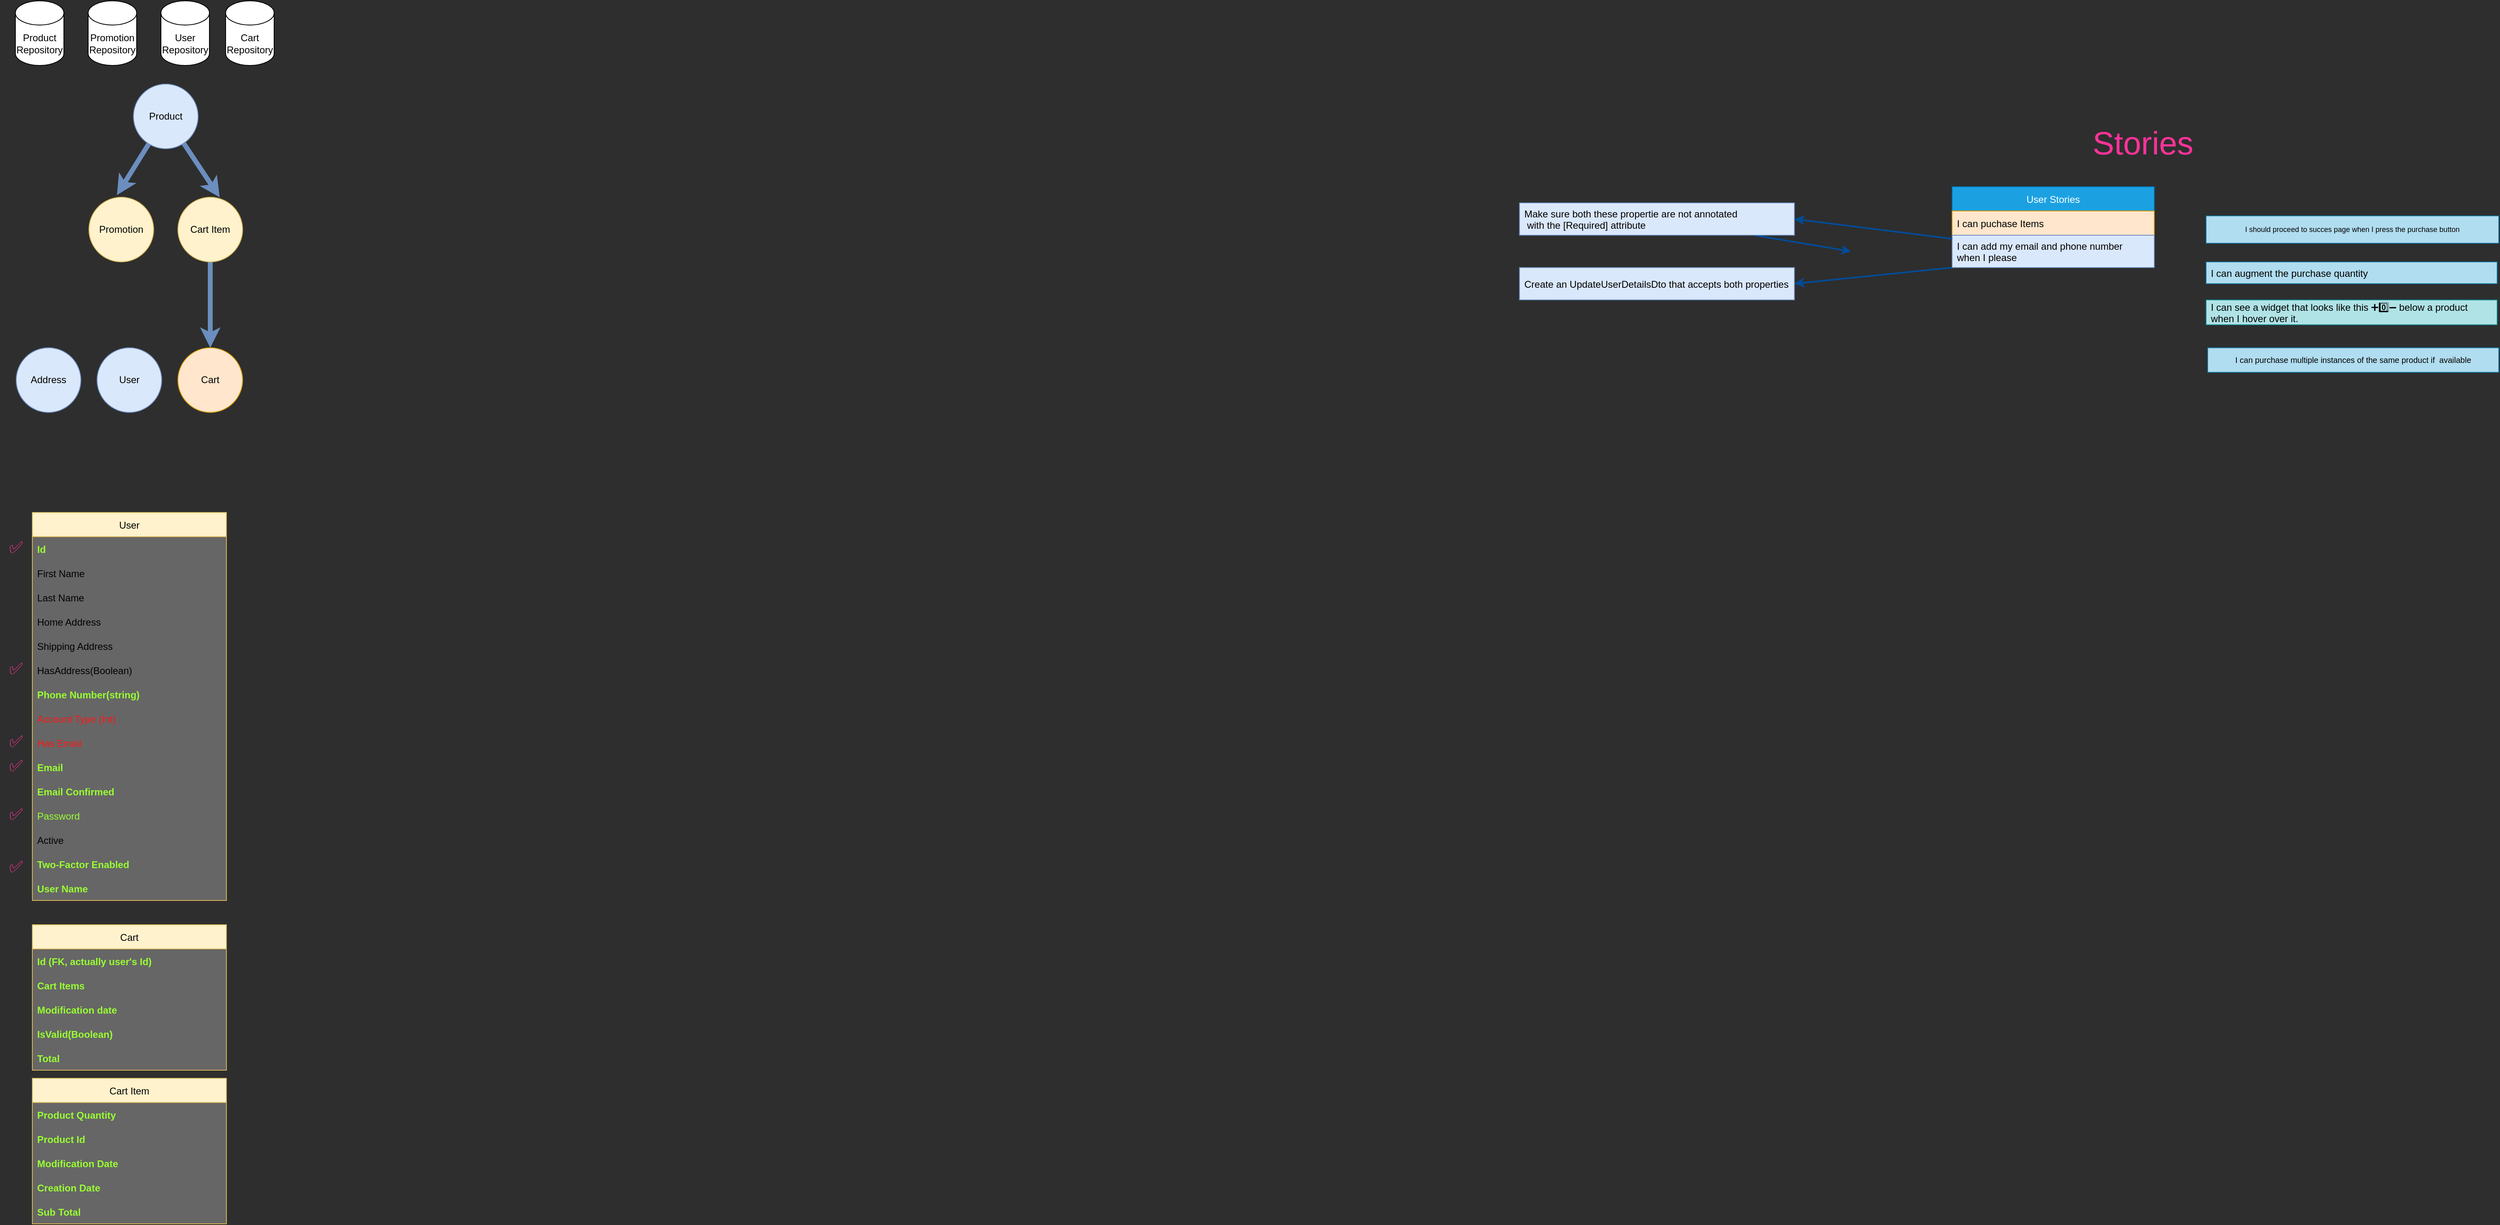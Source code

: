 <mxfile>
    <diagram id="_uoPQ_UxCRVjTTwIYRx0" name="Page-1">
        <mxGraphModel dx="437" dy="2479" grid="1" gridSize="10" guides="1" tooltips="1" connect="1" arrows="1" fold="1" page="1" pageScale="1" pageWidth="850" pageHeight="1100" background="#2E2E2E" math="0" shadow="0">
            <root>
                <mxCell id="0"/>
                <mxCell id="1" parent="0"/>
                <mxCell id="3" value="Address" style="ellipse;whiteSpace=wrap;html=1;aspect=fixed;fillColor=#dae8fc;strokeColor=#6c8ebf;" parent="1" vertex="1">
                    <mxGeometry x="71" y="-1750.76" width="80" height="80" as="geometry"/>
                </mxCell>
                <mxCell id="4" value="User" style="ellipse;whiteSpace=wrap;html=1;aspect=fixed;fillColor=#dae8fc;strokeColor=#6c8ebf;" parent="1" vertex="1">
                    <mxGeometry x="171" y="-1750.76" width="80" height="80" as="geometry"/>
                </mxCell>
                <mxCell id="25" style="edgeStyle=none;html=1;entryX=0.432;entryY=-0.033;entryDx=0;entryDy=0;entryPerimeter=0;strokeWidth=6;fillColor=#dae8fc;strokeColor=#6c8ebf;" parent="1" source="5" target="6" edge="1">
                    <mxGeometry relative="1" as="geometry"/>
                </mxCell>
                <mxCell id="26" style="edgeStyle=none;html=1;entryX=0.646;entryY=0.002;entryDx=0;entryDy=0;entryPerimeter=0;strokeWidth=6;fillColor=#dae8fc;strokeColor=#6c8ebf;" parent="1" source="5" target="7" edge="1">
                    <mxGeometry relative="1" as="geometry"/>
                </mxCell>
                <mxCell id="5" value="Product" style="ellipse;whiteSpace=wrap;html=1;aspect=fixed;fillColor=#dae8fc;strokeColor=#6c8ebf;" parent="1" vertex="1">
                    <mxGeometry x="216" y="-2077" width="80" height="80" as="geometry"/>
                </mxCell>
                <mxCell id="6" value="Promotion" style="ellipse;whiteSpace=wrap;html=1;aspect=fixed;fillColor=#fff2cc;strokeColor=#d6b656;" parent="1" vertex="1">
                    <mxGeometry x="161" y="-1937" width="80" height="80" as="geometry"/>
                </mxCell>
                <mxCell id="23" style="edgeStyle=none;html=1;strokeWidth=6;entryX=0.5;entryY=0;entryDx=0;entryDy=0;fillColor=#dae8fc;strokeColor=#6c8ebf;" parent="1" source="7" target="9" edge="1">
                    <mxGeometry relative="1" as="geometry">
                        <mxPoint x="311" y="-1757" as="targetPoint"/>
                    </mxGeometry>
                </mxCell>
                <mxCell id="7" value="Cart Item" style="ellipse;whiteSpace=wrap;html=1;aspect=fixed;fillColor=#fff2cc;strokeColor=#d6b656;" parent="1" vertex="1">
                    <mxGeometry x="271" y="-1937" width="80" height="80" as="geometry"/>
                </mxCell>
                <mxCell id="9" value="Cart&lt;br&gt;" style="ellipse;whiteSpace=wrap;html=1;aspect=fixed;fillColor=#ffe6cc;strokeColor=#d79b00;" parent="1" vertex="1">
                    <mxGeometry x="271" y="-1750.76" width="80" height="80" as="geometry"/>
                </mxCell>
                <mxCell id="27" value="Product Repository" style="shape=cylinder3;whiteSpace=wrap;html=1;boundedLbl=1;backgroundOutline=1;size=15;" parent="1" vertex="1">
                    <mxGeometry x="70" y="-2180" width="60" height="80" as="geometry"/>
                </mxCell>
                <mxCell id="28" value="User Repository" style="shape=cylinder3;whiteSpace=wrap;html=1;boundedLbl=1;backgroundOutline=1;size=15;" parent="1" vertex="1">
                    <mxGeometry x="250" y="-2180" width="60" height="80" as="geometry"/>
                </mxCell>
                <mxCell id="30" value="Cart Repository" style="shape=cylinder3;whiteSpace=wrap;html=1;boundedLbl=1;backgroundOutline=1;size=15;" parent="1" vertex="1">
                    <mxGeometry x="330" y="-2180" width="60" height="80" as="geometry"/>
                </mxCell>
                <mxCell id="31" value="User" style="swimlane;fontStyle=0;childLayout=stackLayout;horizontal=1;startSize=30;horizontalStack=0;resizeParent=1;resizeParentMax=0;resizeLast=0;collapsible=1;marginBottom=0;fillColor=#fff2cc;strokeColor=#d6b656;swimlaneFillColor=#666666;" parent="1" vertex="1">
                    <mxGeometry x="91" y="-1547" width="240" height="480" as="geometry">
                        <mxRectangle x="260" y="120" width="60" height="30" as="alternateBounds"/>
                    </mxGeometry>
                </mxCell>
                <mxCell id="36" value="Id " style="text;strokeColor=none;fillColor=none;align=left;verticalAlign=middle;spacingLeft=4;spacingRight=4;overflow=hidden;points=[[0,0.5],[1,0.5]];portConstraint=eastwest;rotatable=0;fontStyle=1;fontColor=#99FF33;" parent="31" vertex="1">
                    <mxGeometry y="30" width="240" height="30" as="geometry"/>
                </mxCell>
                <mxCell id="32" value="First Name" style="text;strokeColor=none;fillColor=none;align=left;verticalAlign=middle;spacingLeft=4;spacingRight=4;overflow=hidden;points=[[0,0.5],[1,0.5]];portConstraint=eastwest;rotatable=0;" parent="31" vertex="1">
                    <mxGeometry y="60" width="240" height="30" as="geometry"/>
                </mxCell>
                <mxCell id="33" value="Last Name" style="text;strokeColor=none;fillColor=none;align=left;verticalAlign=middle;spacingLeft=4;spacingRight=4;overflow=hidden;points=[[0,0.5],[1,0.5]];portConstraint=eastwest;rotatable=0;" parent="31" vertex="1">
                    <mxGeometry y="90" width="240" height="30" as="geometry"/>
                </mxCell>
                <mxCell id="136" value="Home Address" style="text;strokeColor=none;fillColor=none;align=left;verticalAlign=middle;spacingLeft=4;spacingRight=4;overflow=hidden;points=[[0,0.5],[1,0.5]];portConstraint=eastwest;rotatable=0;" parent="31" vertex="1">
                    <mxGeometry y="120" width="240" height="30" as="geometry"/>
                </mxCell>
                <mxCell id="37" value="Shipping Address" style="text;strokeColor=none;fillColor=none;align=left;verticalAlign=middle;spacingLeft=4;spacingRight=4;overflow=hidden;points=[[0,0.5],[1,0.5]];portConstraint=eastwest;rotatable=0;" parent="31" vertex="1">
                    <mxGeometry y="150" width="240" height="30" as="geometry"/>
                </mxCell>
                <mxCell id="34" value="HasAddress(Boolean)" style="text;strokeColor=none;fillColor=none;align=left;verticalAlign=middle;spacingLeft=4;spacingRight=4;overflow=hidden;points=[[0,0.5],[1,0.5]];portConstraint=eastwest;rotatable=0;" parent="31" vertex="1">
                    <mxGeometry y="180" width="240" height="30" as="geometry"/>
                </mxCell>
                <mxCell id="35" value="Phone Number(string)" style="text;strokeColor=none;fillColor=none;align=left;verticalAlign=middle;spacingLeft=4;spacingRight=4;overflow=hidden;points=[[0,0.5],[1,0.5]];portConstraint=eastwest;rotatable=0;labelBackgroundColor=none;labelBorderColor=none;fontStyle=1;fontColor=#99FF33;" parent="31" vertex="1">
                    <mxGeometry y="210" width="240" height="30" as="geometry"/>
                </mxCell>
                <mxCell id="44" value="Account Type (Int)" style="text;strokeColor=none;fillColor=none;align=left;verticalAlign=middle;spacingLeft=4;spacingRight=4;overflow=hidden;points=[[0,0.5],[1,0.5]];portConstraint=eastwest;rotatable=0;labelBackgroundColor=none;labelBorderColor=none;fontColor=#FF1717;" parent="31" vertex="1">
                    <mxGeometry y="240" width="240" height="30" as="geometry"/>
                </mxCell>
                <mxCell id="46" value="Has Email" style="text;strokeColor=none;fillColor=none;align=left;verticalAlign=middle;spacingLeft=4;spacingRight=4;overflow=hidden;points=[[0,0.5],[1,0.5]];portConstraint=eastwest;rotatable=0;labelBackgroundColor=none;labelBorderColor=none;fontColor=#FF1717;" parent="31" vertex="1">
                    <mxGeometry y="270" width="240" height="30" as="geometry"/>
                </mxCell>
                <mxCell id="49" value="Email" style="text;strokeColor=none;fillColor=none;align=left;verticalAlign=middle;spacingLeft=4;spacingRight=4;overflow=hidden;points=[[0,0.5],[1,0.5]];portConstraint=eastwest;rotatable=0;labelBackgroundColor=none;labelBorderColor=none;fontStyle=1;fontColor=#99FF33;" parent="31" vertex="1">
                    <mxGeometry y="300" width="240" height="30" as="geometry"/>
                </mxCell>
                <mxCell id="50" value="Email Confirmed" style="text;strokeColor=none;fillColor=none;align=left;verticalAlign=middle;spacingLeft=4;spacingRight=4;overflow=hidden;points=[[0,0.5],[1,0.5]];portConstraint=eastwest;rotatable=0;labelBackgroundColor=none;labelBorderColor=none;fontStyle=1;fontColor=#99FF33;" parent="31" vertex="1">
                    <mxGeometry y="330" width="240" height="30" as="geometry"/>
                </mxCell>
                <mxCell id="47" value="Password" style="text;strokeColor=none;fillColor=none;align=left;verticalAlign=middle;spacingLeft=4;spacingRight=4;overflow=hidden;points=[[0,0.5],[1,0.5]];portConstraint=eastwest;rotatable=0;labelBackgroundColor=none;labelBorderColor=none;fontColor=#99FF33;" parent="31" vertex="1">
                    <mxGeometry y="360" width="240" height="30" as="geometry"/>
                </mxCell>
                <mxCell id="48" value="Active" style="text;strokeColor=none;fillColor=none;align=left;verticalAlign=middle;spacingLeft=4;spacingRight=4;overflow=hidden;points=[[0,0.5],[1,0.5]];portConstraint=eastwest;rotatable=0;labelBackgroundColor=none;labelBorderColor=none;" parent="31" vertex="1">
                    <mxGeometry y="390" width="240" height="30" as="geometry"/>
                </mxCell>
                <mxCell id="51" value="Two-Factor Enabled" style="text;strokeColor=none;fillColor=none;align=left;verticalAlign=middle;spacingLeft=4;spacingRight=4;overflow=hidden;points=[[0,0.5],[1,0.5]];portConstraint=eastwest;rotatable=0;labelBackgroundColor=none;labelBorderColor=none;fontStyle=1;fontColor=#99FF33;" parent="31" vertex="1">
                    <mxGeometry y="420" width="240" height="30" as="geometry"/>
                </mxCell>
                <mxCell id="52" value="User Name" style="text;strokeColor=none;fillColor=none;align=left;verticalAlign=middle;spacingLeft=4;spacingRight=4;overflow=hidden;points=[[0,0.5],[1,0.5]];portConstraint=eastwest;rotatable=0;labelBackgroundColor=none;labelBorderColor=none;fontStyle=1;fontColor=#99FF33;" parent="31" vertex="1">
                    <mxGeometry y="450" width="240" height="30" as="geometry"/>
                </mxCell>
                <mxCell id="42" value="Promotion Repository" style="shape=cylinder3;whiteSpace=wrap;html=1;boundedLbl=1;backgroundOutline=1;size=15;" parent="1" vertex="1">
                    <mxGeometry x="160" y="-2180" width="60" height="80" as="geometry"/>
                </mxCell>
                <mxCell id="98" style="edgeStyle=none;html=1;exitX=0;exitY=1;exitDx=0;exitDy=0;entryX=1;entryY=0.5;entryDx=0;entryDy=0;fontFamily=Helvetica;fontSize=40;fontColor=#FF3399;strokeColor=#004C99;strokeWidth=2;" parent="1" source="53" target="96" edge="1">
                    <mxGeometry relative="1" as="geometry"/>
                </mxCell>
                <mxCell id="53" value="User Stories" style="swimlane;fontStyle=0;childLayout=stackLayout;horizontal=1;startSize=30;horizontalStack=0;resizeParent=1;resizeParentMax=0;resizeLast=0;collapsible=1;marginBottom=0;labelBackgroundColor=none;labelBorderColor=none;fontColor=#ffffff;fillColor=#1ba1e2;strokeColor=#006EAF;" parent="1" vertex="1">
                    <mxGeometry x="2465" y="-1950" width="250" height="100" as="geometry"/>
                </mxCell>
                <mxCell id="54" value="I can puchase Items" style="text;align=left;verticalAlign=middle;spacingLeft=4;spacingRight=4;overflow=hidden;points=[[0,0.5],[1,0.5]];portConstraint=eastwest;rotatable=0;labelBackgroundColor=none;labelBorderColor=none;fillColor=#ffe6cc;strokeColor=#d79b00;" parent="53" vertex="1">
                    <mxGeometry y="30" width="250" height="30" as="geometry"/>
                </mxCell>
                <mxCell id="55" value="I can add my email and phone number&#10;when I please" style="text;strokeColor=#6c8ebf;fillColor=#dae8fc;align=left;verticalAlign=middle;spacingLeft=4;spacingRight=4;overflow=hidden;points=[[0,0.5],[1,0.5]];portConstraint=eastwest;rotatable=0;labelBackgroundColor=none;labelBorderColor=none;" parent="53" vertex="1">
                    <mxGeometry y="60" width="250" height="40" as="geometry"/>
                </mxCell>
                <mxCell id="61" value="&lt;font size=&quot;1&quot;&gt;I can purchase multiple instances of the same product if&amp;nbsp; available&lt;/font&gt;" style="rounded=0;whiteSpace=wrap;html=1;labelBackgroundColor=none;labelBorderColor=none;fillColor=#b1ddf0;strokeColor=#10739e;" parent="1" vertex="1">
                    <mxGeometry x="2781" y="-1750.76" width="360" height="30.42" as="geometry"/>
                </mxCell>
                <mxCell id="66" value="I should proceed to succes page when I press the purchase button" style="rounded=0;whiteSpace=wrap;html=1;labelBackgroundColor=none;labelBorderColor=none;fontSize=9;fillColor=#b1ddf0;strokeColor=#10739e;" parent="1" vertex="1">
                    <mxGeometry x="2779" y="-1913.97" width="362" height="33.94" as="geometry"/>
                </mxCell>
                <mxCell id="68" value="Stories" style="text;html=1;strokeColor=none;fillColor=none;align=center;verticalAlign=middle;whiteSpace=wrap;rounded=0;labelBackgroundColor=none;labelBorderColor=none;fontSize=40;fontColor=#FF3399;" parent="1" vertex="1">
                    <mxGeometry x="2671" y="-2020" width="60" height="30" as="geometry"/>
                </mxCell>
                <mxCell id="70" value="&lt;font style=&quot;font-size: 20px&quot;&gt;✅&lt;/font&gt;" style="text;html=1;strokeColor=none;fillColor=none;align=center;verticalAlign=middle;whiteSpace=wrap;rounded=0;labelBackgroundColor=none;labelBorderColor=none;fontSize=40;fontColor=#FF3399;" parent="1" vertex="1">
                    <mxGeometry x="51" y="-1517" width="40" height="10" as="geometry"/>
                </mxCell>
                <mxCell id="71" value="&lt;font style=&quot;font-size: 20px&quot;&gt;✅&lt;/font&gt;" style="text;html=1;strokeColor=none;fillColor=none;align=center;verticalAlign=middle;whiteSpace=wrap;rounded=0;labelBackgroundColor=none;labelBorderColor=none;fontSize=40;fontColor=#FF3399;" parent="1" vertex="1">
                    <mxGeometry x="51" y="-1367" width="40" height="10" as="geometry"/>
                </mxCell>
                <mxCell id="72" value="&lt;font style=&quot;font-size: 20px&quot;&gt;✅&lt;/font&gt;" style="text;html=1;strokeColor=none;fillColor=none;align=center;verticalAlign=middle;whiteSpace=wrap;rounded=0;labelBackgroundColor=none;labelBorderColor=none;fontSize=40;fontColor=#FF3399;" parent="1" vertex="1">
                    <mxGeometry x="51" y="-1277" width="40" height="10" as="geometry"/>
                </mxCell>
                <mxCell id="74" value="&lt;font style=&quot;font-size: 20px&quot;&gt;✅&lt;/font&gt;" style="text;html=1;strokeColor=none;fillColor=none;align=center;verticalAlign=middle;whiteSpace=wrap;rounded=0;labelBackgroundColor=none;labelBorderColor=none;fontSize=40;fontColor=#FF3399;" parent="1" vertex="1">
                    <mxGeometry x="51" y="-1247" width="40" height="10" as="geometry"/>
                </mxCell>
                <mxCell id="77" value="&lt;font style=&quot;font-size: 20px&quot;&gt;✅&lt;/font&gt;" style="text;html=1;strokeColor=none;fillColor=none;align=center;verticalAlign=middle;whiteSpace=wrap;rounded=0;labelBackgroundColor=none;labelBorderColor=none;fontSize=40;fontColor=#FF3399;" parent="1" vertex="1">
                    <mxGeometry x="51" y="-1122" width="40" height="10" as="geometry"/>
                </mxCell>
                <mxCell id="88" value="I can augment the purchase quantity" style="text;fillColor=#b1ddf0;align=left;verticalAlign=middle;spacingLeft=4;spacingRight=4;overflow=hidden;points=[[0,0.5],[1,0.5]];portConstraint=eastwest;rotatable=0;labelBackgroundColor=none;labelBorderColor=none;strokeColor=#10739e;" parent="1" vertex="1">
                    <mxGeometry x="2779" y="-1857" width="360" height="27" as="geometry"/>
                </mxCell>
                <mxCell id="89" value="I can see a widget that looks like this ➕0️⃣➖ below a product&#10;when I hover over it." style="text;fillColor=#b0e3e6;align=left;verticalAlign=middle;spacingLeft=4;spacingRight=4;overflow=hidden;points=[[0,0.5],[1,0.5]];portConstraint=eastwest;rotatable=0;labelBackgroundColor=none;labelBorderColor=none;strokeColor=#0e8088;" parent="1" vertex="1">
                    <mxGeometry x="2779" y="-1810" width="360" height="30.86" as="geometry"/>
                </mxCell>
                <mxCell id="93" style="edgeStyle=none;html=1;fontFamily=Helvetica;fontSize=40;fontColor=#FF3399;strokeColor=#004C99;strokeWidth=2;startArrow=none;" parent="1" source="94" edge="1">
                    <mxGeometry relative="1" as="geometry">
                        <mxPoint x="2340" y="-1870" as="targetPoint"/>
                    </mxGeometry>
                </mxCell>
                <mxCell id="94" value="Make sure both these propertie are not annotated&#10; with the [Required] attribute" style="text;strokeColor=#6c8ebf;fillColor=#dae8fc;align=left;verticalAlign=middle;spacingLeft=4;spacingRight=4;overflow=hidden;points=[[0,0.5],[1,0.5]];portConstraint=eastwest;rotatable=0;labelBackgroundColor=none;labelBorderColor=none;" parent="1" vertex="1">
                    <mxGeometry x="1930" y="-1930" width="340" height="40" as="geometry"/>
                </mxCell>
                <mxCell id="96" value="Create an UpdateUserDetailsDto that accepts both properties" style="text;strokeColor=#6c8ebf;fillColor=#dae8fc;align=left;verticalAlign=middle;spacingLeft=4;spacingRight=4;overflow=hidden;points=[[0,0.5],[1,0.5]];portConstraint=eastwest;rotatable=0;labelBackgroundColor=none;labelBorderColor=none;" parent="1" vertex="1">
                    <mxGeometry x="1930" y="-1850" width="340" height="40" as="geometry"/>
                </mxCell>
                <mxCell id="97" style="edgeStyle=none;html=1;entryX=1;entryY=0.5;entryDx=0;entryDy=0;fontFamily=Helvetica;fontSize=40;fontColor=#FF3399;strokeColor=#004C99;strokeWidth=2;" parent="1" source="55" target="94" edge="1">
                    <mxGeometry relative="1" as="geometry"/>
                </mxCell>
                <mxCell id="99" value="Cart" style="swimlane;fontStyle=0;childLayout=stackLayout;horizontal=1;startSize=30;horizontalStack=0;resizeParent=1;resizeParentMax=0;resizeLast=0;collapsible=1;marginBottom=0;fillColor=#fff2cc;strokeColor=#d6b656;swimlaneFillColor=#666666;" parent="1" vertex="1">
                    <mxGeometry x="91" y="-1037" width="240" height="180" as="geometry">
                        <mxRectangle x="260" y="120" width="60" height="30" as="alternateBounds"/>
                    </mxGeometry>
                </mxCell>
                <mxCell id="100" value="Id (FK, actually user's Id)" style="text;strokeColor=none;fillColor=none;align=left;verticalAlign=middle;spacingLeft=4;spacingRight=4;overflow=hidden;points=[[0,0.5],[1,0.5]];portConstraint=eastwest;rotatable=0;fontStyle=1;fontColor=#99FF33;" parent="99" vertex="1">
                    <mxGeometry y="30" width="240" height="30" as="geometry"/>
                </mxCell>
                <mxCell id="104" value="Cart Items" style="text;strokeColor=none;fillColor=none;align=left;verticalAlign=middle;spacingLeft=4;spacingRight=4;overflow=hidden;points=[[0,0.5],[1,0.5]];portConstraint=eastwest;rotatable=0;fontColor=#99FF33;fontStyle=1" parent="99" vertex="1">
                    <mxGeometry y="60" width="240" height="30" as="geometry"/>
                </mxCell>
                <mxCell id="105" value="Modification date" style="text;strokeColor=none;fillColor=none;align=left;verticalAlign=middle;spacingLeft=4;spacingRight=4;overflow=hidden;points=[[0,0.5],[1,0.5]];portConstraint=eastwest;rotatable=0;labelBackgroundColor=none;labelBorderColor=none;fontStyle=1;fontColor=#99FF33;" parent="99" vertex="1">
                    <mxGeometry y="90" width="240" height="30" as="geometry"/>
                </mxCell>
                <mxCell id="111" value="IsValid(Boolean)" style="text;strokeColor=none;fillColor=none;align=left;verticalAlign=middle;spacingLeft=4;spacingRight=4;overflow=hidden;points=[[0,0.5],[1,0.5]];portConstraint=eastwest;rotatable=0;labelBackgroundColor=none;labelBorderColor=none;fontColor=#99FF33;fontStyle=1" parent="99" vertex="1">
                    <mxGeometry y="120" width="240" height="30" as="geometry"/>
                </mxCell>
                <mxCell id="124" value="Total" style="text;strokeColor=none;fillColor=none;align=left;verticalAlign=middle;spacingLeft=4;spacingRight=4;overflow=hidden;points=[[0,0.5],[1,0.5]];portConstraint=eastwest;rotatable=0;labelBackgroundColor=none;labelBorderColor=none;fontColor=#99FF33;fontStyle=1" parent="99" vertex="1">
                    <mxGeometry y="150" width="240" height="30" as="geometry"/>
                </mxCell>
                <mxCell id="127" value="Cart Item" style="swimlane;fontStyle=0;childLayout=stackLayout;horizontal=1;startSize=30;horizontalStack=0;resizeParent=1;resizeParentMax=0;resizeLast=0;collapsible=1;marginBottom=0;fillColor=#fff2cc;strokeColor=#d6b656;swimlaneFillColor=#666666;" parent="1" vertex="1">
                    <mxGeometry x="91" y="-847" width="240" height="180" as="geometry">
                        <mxRectangle x="260" y="120" width="60" height="30" as="alternateBounds"/>
                    </mxGeometry>
                </mxCell>
                <mxCell id="128" value="Product Quantity    " style="text;strokeColor=none;fillColor=none;align=left;verticalAlign=middle;spacingLeft=4;spacingRight=4;overflow=hidden;points=[[0,0.5],[1,0.5]];portConstraint=eastwest;rotatable=0;fontStyle=1;fontColor=#99FF33;" parent="127" vertex="1">
                    <mxGeometry y="30" width="240" height="30" as="geometry"/>
                </mxCell>
                <mxCell id="129" value="Product Id" style="text;strokeColor=none;fillColor=none;align=left;verticalAlign=middle;spacingLeft=4;spacingRight=4;overflow=hidden;points=[[0,0.5],[1,0.5]];portConstraint=eastwest;rotatable=0;fontColor=#99FF33;fontStyle=1" parent="127" vertex="1">
                    <mxGeometry y="60" width="240" height="30" as="geometry"/>
                </mxCell>
                <mxCell id="130" value="Modification Date" style="text;strokeColor=none;fillColor=none;align=left;verticalAlign=middle;spacingLeft=4;spacingRight=4;overflow=hidden;points=[[0,0.5],[1,0.5]];portConstraint=eastwest;rotatable=0;labelBackgroundColor=none;labelBorderColor=none;fontStyle=1;fontColor=#99FF33;" parent="127" vertex="1">
                    <mxGeometry y="90" width="240" height="30" as="geometry"/>
                </mxCell>
                <mxCell id="131" value="Creation Date" style="text;strokeColor=none;fillColor=none;align=left;verticalAlign=middle;spacingLeft=4;spacingRight=4;overflow=hidden;points=[[0,0.5],[1,0.5]];portConstraint=eastwest;rotatable=0;labelBackgroundColor=none;labelBorderColor=none;fontColor=#99FF33;fontStyle=1" parent="127" vertex="1">
                    <mxGeometry y="120" width="240" height="30" as="geometry"/>
                </mxCell>
                <mxCell id="132" value="Sub Total" style="text;strokeColor=none;fillColor=none;align=left;verticalAlign=middle;spacingLeft=4;spacingRight=4;overflow=hidden;points=[[0,0.5],[1,0.5]];portConstraint=eastwest;rotatable=0;labelBackgroundColor=none;labelBorderColor=none;fontColor=#99FF33;fontStyle=1" parent="127" vertex="1">
                    <mxGeometry y="150" width="240" height="30" as="geometry"/>
                </mxCell>
                <mxCell id="137" value="&lt;font style=&quot;font-size: 20px&quot;&gt;✅&lt;/font&gt;" style="text;html=1;strokeColor=none;fillColor=none;align=center;verticalAlign=middle;whiteSpace=wrap;rounded=0;labelBackgroundColor=none;labelBorderColor=none;fontSize=40;fontColor=#FF3399;" parent="1" vertex="1">
                    <mxGeometry x="51" y="-1187" width="40" height="10" as="geometry"/>
                </mxCell>
            </root>
        </mxGraphModel>
    </diagram>
</mxfile>